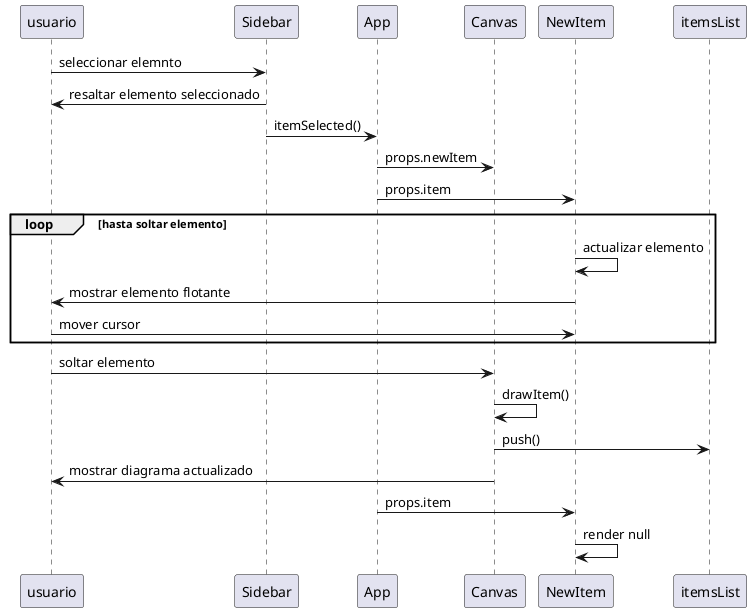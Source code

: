 @startuml addElement
    usuario -> Sidebar: seleccionar elemnto
    Sidebar -> usuario: resaltar elemento seleccionado
    Sidebar -> App: itemSelected()
    App -> Canvas: props.newItem
    App -> NewItem: props.item
    loop hasta soltar elemento
        NewItem -> NewItem: actualizar elemento
        NewItem -> usuario: mostrar elemento flotante
        usuario -> NewItem: mover cursor
    end
    usuario -> Canvas: soltar elemento
    Canvas -> Canvas: drawItem()
    Canvas -> itemsList: push()
    Canvas -> usuario: mostrar diagrama actualizado
    App -> NewItem: props.item
    NewItem -> NewItem: render null
@enduml